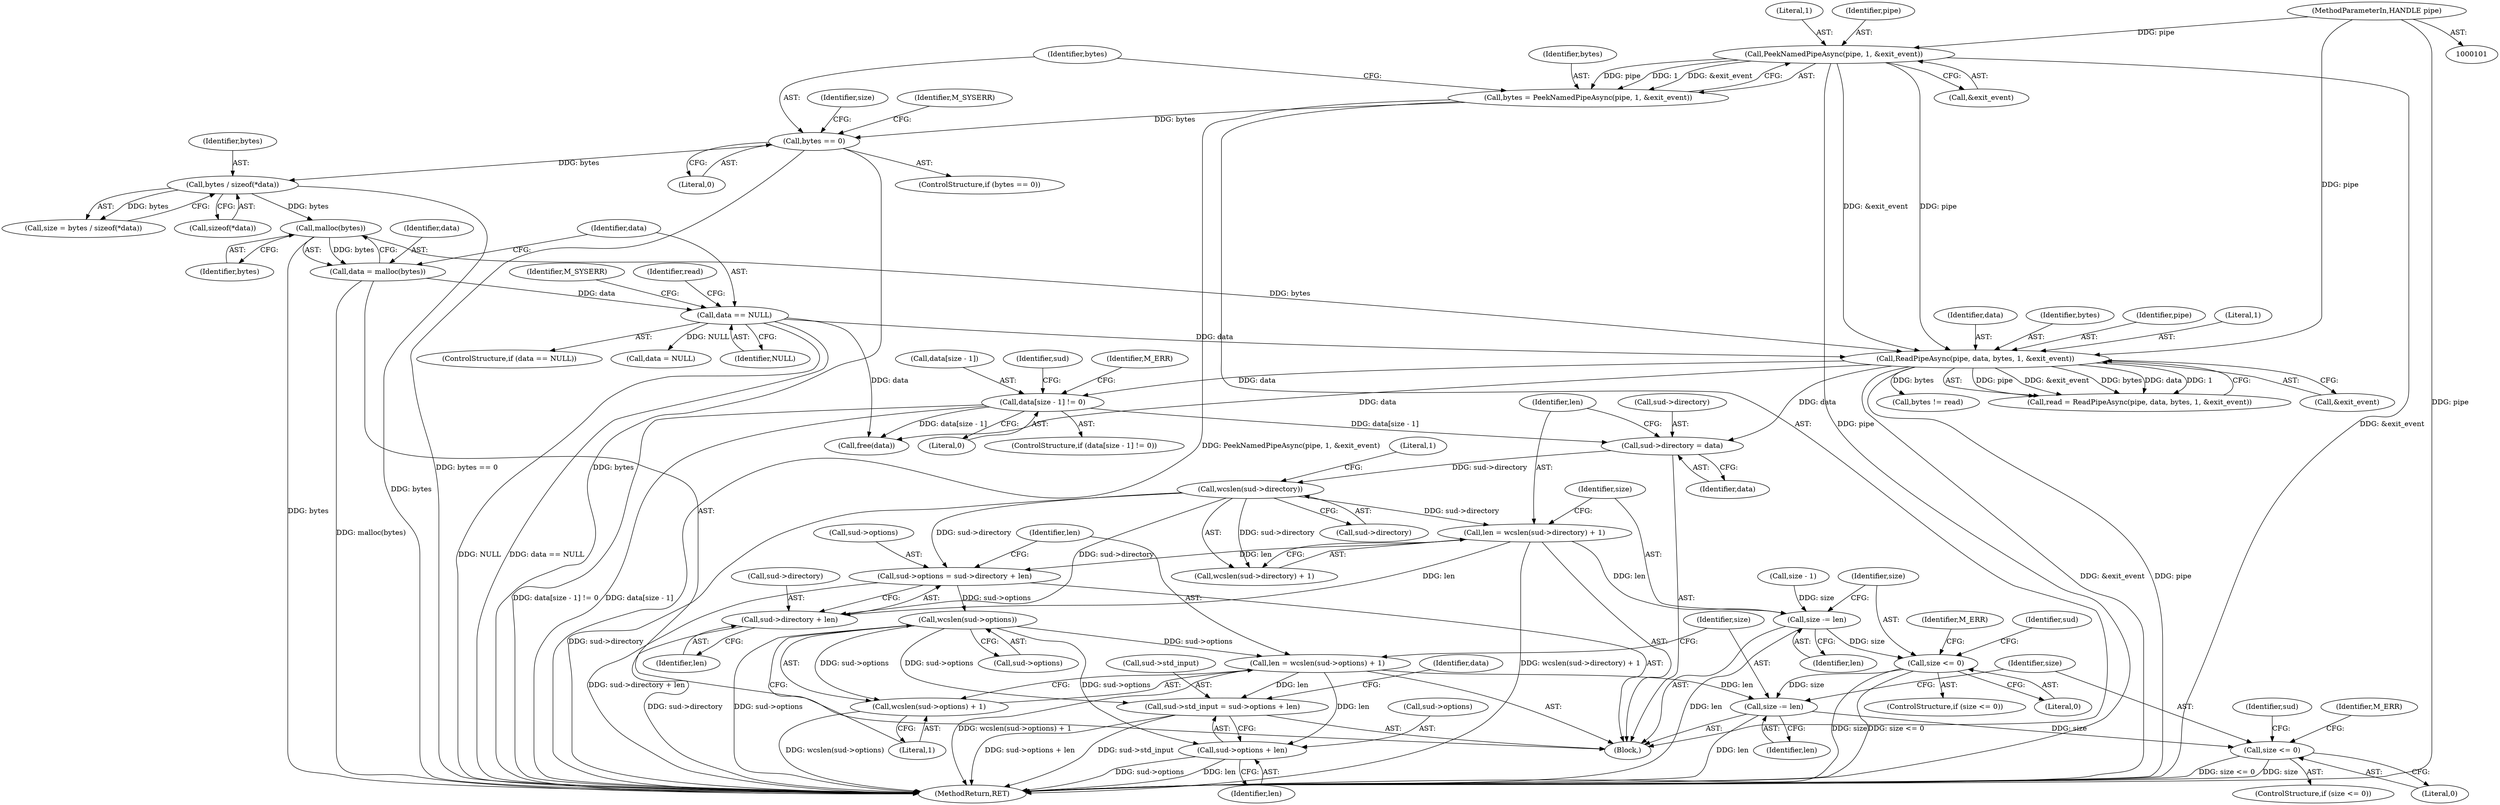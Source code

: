digraph "0_openvpn_1394192b210cb3c6624a7419bcf3ff966742e79b@API" {
"1000203" [label="(Call,len = wcslen(sud->directory) + 1)"];
"1000206" [label="(Call,wcslen(sud->directory))"];
"1000198" [label="(Call,sud->directory = data)"];
"1000185" [label="(Call,data[size - 1] != 0)"];
"1000167" [label="(Call,ReadPipeAsync(pipe, data, bytes, 1, &exit_event))"];
"1000119" [label="(Call,PeekNamedPipeAsync(pipe, 1, &exit_event))"];
"1000102" [label="(MethodParameterIn,HANDLE pipe)"];
"1000156" [label="(Call,data == NULL)"];
"1000151" [label="(Call,data = malloc(bytes))"];
"1000153" [label="(Call,malloc(bytes))"];
"1000136" [label="(Call,bytes / sizeof(*data))"];
"1000125" [label="(Call,bytes == 0)"];
"1000117" [label="(Call,bytes = PeekNamedPipeAsync(pipe, 1, &exit_event))"];
"1000211" [label="(Call,size -= len)"];
"1000215" [label="(Call,size <= 0)"];
"1000241" [label="(Call,size -= len)"];
"1000245" [label="(Call,size <= 0)"];
"1000224" [label="(Call,sud->options = sud->directory + len)"];
"1000236" [label="(Call,wcslen(sud->options))"];
"1000233" [label="(Call,len = wcslen(sud->options) + 1)"];
"1000254" [label="(Call,sud->std_input = sud->options + len)"];
"1000258" [label="(Call,sud->options + len)"];
"1000235" [label="(Call,wcslen(sud->options) + 1)"];
"1000228" [label="(Call,sud->directory + len)"];
"1000172" [label="(Call,&exit_event)"];
"1000194" [label="(Identifier,M_ERR)"];
"1000175" [label="(Call,bytes != read)"];
"1000126" [label="(Identifier,bytes)"];
"1000255" [label="(Call,sud->std_input)"];
"1000246" [label="(Identifier,size)"];
"1000156" [label="(Call,data == NULL)"];
"1000216" [label="(Identifier,size)"];
"1000151" [label="(Call,data = malloc(bytes))"];
"1000165" [label="(Call,read = ReadPipeAsync(pipe, data, bytes, 1, &exit_event))"];
"1000213" [label="(Identifier,len)"];
"1000259" [label="(Call,sud->options)"];
"1000202" [label="(Identifier,data)"];
"1000168" [label="(Identifier,pipe)"];
"1000247" [label="(Literal,0)"];
"1000263" [label="(Call,data = NULL)"];
"1000224" [label="(Call,sud->options = sud->directory + len)"];
"1000161" [label="(Identifier,M_SYSERR)"];
"1000186" [label="(Call,data[size - 1])"];
"1000217" [label="(Literal,0)"];
"1000117" [label="(Call,bytes = PeekNamedPipeAsync(pipe, 1, &exit_event))"];
"1000258" [label="(Call,sud->options + len)"];
"1000220" [label="(Identifier,M_ERR)"];
"1000127" [label="(Literal,0)"];
"1000274" [label="(MethodReturn,RET)"];
"1000124" [label="(ControlStructure,if (bytes == 0))"];
"1000243" [label="(Identifier,len)"];
"1000158" [label="(Identifier,NULL)"];
"1000199" [label="(Call,sud->directory)"];
"1000264" [label="(Identifier,data)"];
"1000212" [label="(Identifier,size)"];
"1000200" [label="(Identifier,sud)"];
"1000122" [label="(Call,&exit_event)"];
"1000118" [label="(Identifier,bytes)"];
"1000240" [label="(Literal,1)"];
"1000235" [label="(Call,wcslen(sud->options) + 1)"];
"1000171" [label="(Literal,1)"];
"1000104" [label="(Block,)"];
"1000237" [label="(Call,sud->options)"];
"1000137" [label="(Identifier,bytes)"];
"1000125" [label="(Call,bytes == 0)"];
"1000206" [label="(Call,wcslen(sud->directory))"];
"1000229" [label="(Call,sud->directory)"];
"1000166" [label="(Identifier,read)"];
"1000215" [label="(Call,size <= 0)"];
"1000210" [label="(Literal,1)"];
"1000169" [label="(Identifier,data)"];
"1000185" [label="(Call,data[size - 1] != 0)"];
"1000205" [label="(Call,wcslen(sud->directory) + 1)"];
"1000138" [label="(Call,sizeof(*data))"];
"1000155" [label="(ControlStructure,if (data == NULL))"];
"1000130" [label="(Identifier,M_SYSERR)"];
"1000191" [label="(Literal,0)"];
"1000102" [label="(MethodParameterIn,HANDLE pipe)"];
"1000241" [label="(Call,size -= len)"];
"1000233" [label="(Call,len = wcslen(sud->options) + 1)"];
"1000135" [label="(Identifier,size)"];
"1000250" [label="(Identifier,M_ERR)"];
"1000245" [label="(Call,size <= 0)"];
"1000170" [label="(Identifier,bytes)"];
"1000157" [label="(Identifier,data)"];
"1000232" [label="(Identifier,len)"];
"1000270" [label="(Call,free(data))"];
"1000236" [label="(Call,wcslen(sud->options))"];
"1000154" [label="(Identifier,bytes)"];
"1000225" [label="(Call,sud->options)"];
"1000198" [label="(Call,sud->directory = data)"];
"1000211" [label="(Call,size -= len)"];
"1000262" [label="(Identifier,len)"];
"1000256" [label="(Identifier,sud)"];
"1000234" [label="(Identifier,len)"];
"1000226" [label="(Identifier,sud)"];
"1000214" [label="(ControlStructure,if (size <= 0))"];
"1000188" [label="(Call,size - 1)"];
"1000254" [label="(Call,sud->std_input = sud->options + len)"];
"1000134" [label="(Call,size = bytes / sizeof(*data))"];
"1000242" [label="(Identifier,size)"];
"1000121" [label="(Literal,1)"];
"1000152" [label="(Identifier,data)"];
"1000153" [label="(Call,malloc(bytes))"];
"1000120" [label="(Identifier,pipe)"];
"1000244" [label="(ControlStructure,if (size <= 0))"];
"1000136" [label="(Call,bytes / sizeof(*data))"];
"1000119" [label="(Call,PeekNamedPipeAsync(pipe, 1, &exit_event))"];
"1000207" [label="(Call,sud->directory)"];
"1000203" [label="(Call,len = wcslen(sud->directory) + 1)"];
"1000204" [label="(Identifier,len)"];
"1000167" [label="(Call,ReadPipeAsync(pipe, data, bytes, 1, &exit_event))"];
"1000228" [label="(Call,sud->directory + len)"];
"1000184" [label="(ControlStructure,if (data[size - 1] != 0))"];
"1000203" -> "1000104"  [label="AST: "];
"1000203" -> "1000205"  [label="CFG: "];
"1000204" -> "1000203"  [label="AST: "];
"1000205" -> "1000203"  [label="AST: "];
"1000212" -> "1000203"  [label="CFG: "];
"1000203" -> "1000274"  [label="DDG: wcslen(sud->directory) + 1"];
"1000206" -> "1000203"  [label="DDG: sud->directory"];
"1000203" -> "1000211"  [label="DDG: len"];
"1000203" -> "1000224"  [label="DDG: len"];
"1000203" -> "1000228"  [label="DDG: len"];
"1000206" -> "1000205"  [label="AST: "];
"1000206" -> "1000207"  [label="CFG: "];
"1000207" -> "1000206"  [label="AST: "];
"1000210" -> "1000206"  [label="CFG: "];
"1000206" -> "1000274"  [label="DDG: sud->directory"];
"1000206" -> "1000205"  [label="DDG: sud->directory"];
"1000198" -> "1000206"  [label="DDG: sud->directory"];
"1000206" -> "1000224"  [label="DDG: sud->directory"];
"1000206" -> "1000228"  [label="DDG: sud->directory"];
"1000198" -> "1000104"  [label="AST: "];
"1000198" -> "1000202"  [label="CFG: "];
"1000199" -> "1000198"  [label="AST: "];
"1000202" -> "1000198"  [label="AST: "];
"1000204" -> "1000198"  [label="CFG: "];
"1000185" -> "1000198"  [label="DDG: data[size - 1]"];
"1000167" -> "1000198"  [label="DDG: data"];
"1000185" -> "1000184"  [label="AST: "];
"1000185" -> "1000191"  [label="CFG: "];
"1000186" -> "1000185"  [label="AST: "];
"1000191" -> "1000185"  [label="AST: "];
"1000194" -> "1000185"  [label="CFG: "];
"1000200" -> "1000185"  [label="CFG: "];
"1000185" -> "1000274"  [label="DDG: data[size - 1] != 0"];
"1000185" -> "1000274"  [label="DDG: data[size - 1]"];
"1000167" -> "1000185"  [label="DDG: data"];
"1000185" -> "1000270"  [label="DDG: data[size - 1]"];
"1000167" -> "1000165"  [label="AST: "];
"1000167" -> "1000172"  [label="CFG: "];
"1000168" -> "1000167"  [label="AST: "];
"1000169" -> "1000167"  [label="AST: "];
"1000170" -> "1000167"  [label="AST: "];
"1000171" -> "1000167"  [label="AST: "];
"1000172" -> "1000167"  [label="AST: "];
"1000165" -> "1000167"  [label="CFG: "];
"1000167" -> "1000274"  [label="DDG: pipe"];
"1000167" -> "1000274"  [label="DDG: &exit_event"];
"1000167" -> "1000165"  [label="DDG: pipe"];
"1000167" -> "1000165"  [label="DDG: &exit_event"];
"1000167" -> "1000165"  [label="DDG: bytes"];
"1000167" -> "1000165"  [label="DDG: data"];
"1000167" -> "1000165"  [label="DDG: 1"];
"1000119" -> "1000167"  [label="DDG: pipe"];
"1000119" -> "1000167"  [label="DDG: &exit_event"];
"1000102" -> "1000167"  [label="DDG: pipe"];
"1000156" -> "1000167"  [label="DDG: data"];
"1000153" -> "1000167"  [label="DDG: bytes"];
"1000167" -> "1000175"  [label="DDG: bytes"];
"1000167" -> "1000270"  [label="DDG: data"];
"1000119" -> "1000117"  [label="AST: "];
"1000119" -> "1000122"  [label="CFG: "];
"1000120" -> "1000119"  [label="AST: "];
"1000121" -> "1000119"  [label="AST: "];
"1000122" -> "1000119"  [label="AST: "];
"1000117" -> "1000119"  [label="CFG: "];
"1000119" -> "1000274"  [label="DDG: pipe"];
"1000119" -> "1000274"  [label="DDG: &exit_event"];
"1000119" -> "1000117"  [label="DDG: pipe"];
"1000119" -> "1000117"  [label="DDG: 1"];
"1000119" -> "1000117"  [label="DDG: &exit_event"];
"1000102" -> "1000119"  [label="DDG: pipe"];
"1000102" -> "1000101"  [label="AST: "];
"1000102" -> "1000274"  [label="DDG: pipe"];
"1000156" -> "1000155"  [label="AST: "];
"1000156" -> "1000158"  [label="CFG: "];
"1000157" -> "1000156"  [label="AST: "];
"1000158" -> "1000156"  [label="AST: "];
"1000161" -> "1000156"  [label="CFG: "];
"1000166" -> "1000156"  [label="CFG: "];
"1000156" -> "1000274"  [label="DDG: NULL"];
"1000156" -> "1000274"  [label="DDG: data == NULL"];
"1000151" -> "1000156"  [label="DDG: data"];
"1000156" -> "1000263"  [label="DDG: NULL"];
"1000156" -> "1000270"  [label="DDG: data"];
"1000151" -> "1000104"  [label="AST: "];
"1000151" -> "1000153"  [label="CFG: "];
"1000152" -> "1000151"  [label="AST: "];
"1000153" -> "1000151"  [label="AST: "];
"1000157" -> "1000151"  [label="CFG: "];
"1000151" -> "1000274"  [label="DDG: malloc(bytes)"];
"1000153" -> "1000151"  [label="DDG: bytes"];
"1000153" -> "1000154"  [label="CFG: "];
"1000154" -> "1000153"  [label="AST: "];
"1000153" -> "1000274"  [label="DDG: bytes"];
"1000136" -> "1000153"  [label="DDG: bytes"];
"1000136" -> "1000134"  [label="AST: "];
"1000136" -> "1000138"  [label="CFG: "];
"1000137" -> "1000136"  [label="AST: "];
"1000138" -> "1000136"  [label="AST: "];
"1000134" -> "1000136"  [label="CFG: "];
"1000136" -> "1000274"  [label="DDG: bytes"];
"1000136" -> "1000134"  [label="DDG: bytes"];
"1000125" -> "1000136"  [label="DDG: bytes"];
"1000125" -> "1000124"  [label="AST: "];
"1000125" -> "1000127"  [label="CFG: "];
"1000126" -> "1000125"  [label="AST: "];
"1000127" -> "1000125"  [label="AST: "];
"1000130" -> "1000125"  [label="CFG: "];
"1000135" -> "1000125"  [label="CFG: "];
"1000125" -> "1000274"  [label="DDG: bytes"];
"1000125" -> "1000274"  [label="DDG: bytes == 0"];
"1000117" -> "1000125"  [label="DDG: bytes"];
"1000117" -> "1000104"  [label="AST: "];
"1000118" -> "1000117"  [label="AST: "];
"1000126" -> "1000117"  [label="CFG: "];
"1000117" -> "1000274"  [label="DDG: PeekNamedPipeAsync(pipe, 1, &exit_event)"];
"1000211" -> "1000104"  [label="AST: "];
"1000211" -> "1000213"  [label="CFG: "];
"1000212" -> "1000211"  [label="AST: "];
"1000213" -> "1000211"  [label="AST: "];
"1000216" -> "1000211"  [label="CFG: "];
"1000211" -> "1000274"  [label="DDG: len"];
"1000188" -> "1000211"  [label="DDG: size"];
"1000211" -> "1000215"  [label="DDG: size"];
"1000215" -> "1000214"  [label="AST: "];
"1000215" -> "1000217"  [label="CFG: "];
"1000216" -> "1000215"  [label="AST: "];
"1000217" -> "1000215"  [label="AST: "];
"1000220" -> "1000215"  [label="CFG: "];
"1000226" -> "1000215"  [label="CFG: "];
"1000215" -> "1000274"  [label="DDG: size"];
"1000215" -> "1000274"  [label="DDG: size <= 0"];
"1000215" -> "1000241"  [label="DDG: size"];
"1000241" -> "1000104"  [label="AST: "];
"1000241" -> "1000243"  [label="CFG: "];
"1000242" -> "1000241"  [label="AST: "];
"1000243" -> "1000241"  [label="AST: "];
"1000246" -> "1000241"  [label="CFG: "];
"1000241" -> "1000274"  [label="DDG: len"];
"1000233" -> "1000241"  [label="DDG: len"];
"1000241" -> "1000245"  [label="DDG: size"];
"1000245" -> "1000244"  [label="AST: "];
"1000245" -> "1000247"  [label="CFG: "];
"1000246" -> "1000245"  [label="AST: "];
"1000247" -> "1000245"  [label="AST: "];
"1000250" -> "1000245"  [label="CFG: "];
"1000256" -> "1000245"  [label="CFG: "];
"1000245" -> "1000274"  [label="DDG: size <= 0"];
"1000245" -> "1000274"  [label="DDG: size"];
"1000224" -> "1000104"  [label="AST: "];
"1000224" -> "1000228"  [label="CFG: "];
"1000225" -> "1000224"  [label="AST: "];
"1000228" -> "1000224"  [label="AST: "];
"1000234" -> "1000224"  [label="CFG: "];
"1000224" -> "1000274"  [label="DDG: sud->directory + len"];
"1000224" -> "1000236"  [label="DDG: sud->options"];
"1000236" -> "1000235"  [label="AST: "];
"1000236" -> "1000237"  [label="CFG: "];
"1000237" -> "1000236"  [label="AST: "];
"1000240" -> "1000236"  [label="CFG: "];
"1000236" -> "1000274"  [label="DDG: sud->options"];
"1000236" -> "1000233"  [label="DDG: sud->options"];
"1000236" -> "1000235"  [label="DDG: sud->options"];
"1000236" -> "1000254"  [label="DDG: sud->options"];
"1000236" -> "1000258"  [label="DDG: sud->options"];
"1000233" -> "1000104"  [label="AST: "];
"1000233" -> "1000235"  [label="CFG: "];
"1000234" -> "1000233"  [label="AST: "];
"1000235" -> "1000233"  [label="AST: "];
"1000242" -> "1000233"  [label="CFG: "];
"1000233" -> "1000274"  [label="DDG: wcslen(sud->options) + 1"];
"1000233" -> "1000254"  [label="DDG: len"];
"1000233" -> "1000258"  [label="DDG: len"];
"1000254" -> "1000104"  [label="AST: "];
"1000254" -> "1000258"  [label="CFG: "];
"1000255" -> "1000254"  [label="AST: "];
"1000258" -> "1000254"  [label="AST: "];
"1000264" -> "1000254"  [label="CFG: "];
"1000254" -> "1000274"  [label="DDG: sud->std_input"];
"1000254" -> "1000274"  [label="DDG: sud->options + len"];
"1000258" -> "1000262"  [label="CFG: "];
"1000259" -> "1000258"  [label="AST: "];
"1000262" -> "1000258"  [label="AST: "];
"1000258" -> "1000274"  [label="DDG: sud->options"];
"1000258" -> "1000274"  [label="DDG: len"];
"1000235" -> "1000240"  [label="CFG: "];
"1000240" -> "1000235"  [label="AST: "];
"1000235" -> "1000274"  [label="DDG: wcslen(sud->options)"];
"1000228" -> "1000232"  [label="CFG: "];
"1000229" -> "1000228"  [label="AST: "];
"1000232" -> "1000228"  [label="AST: "];
"1000228" -> "1000274"  [label="DDG: sud->directory"];
}
